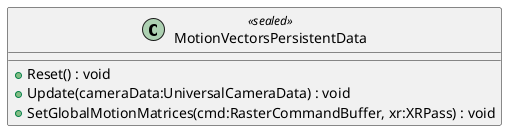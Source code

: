 @startuml
class MotionVectorsPersistentData <<sealed>> {
    + Reset() : void
    + Update(cameraData:UniversalCameraData) : void
    + SetGlobalMotionMatrices(cmd:RasterCommandBuffer, xr:XRPass) : void
}
@enduml
